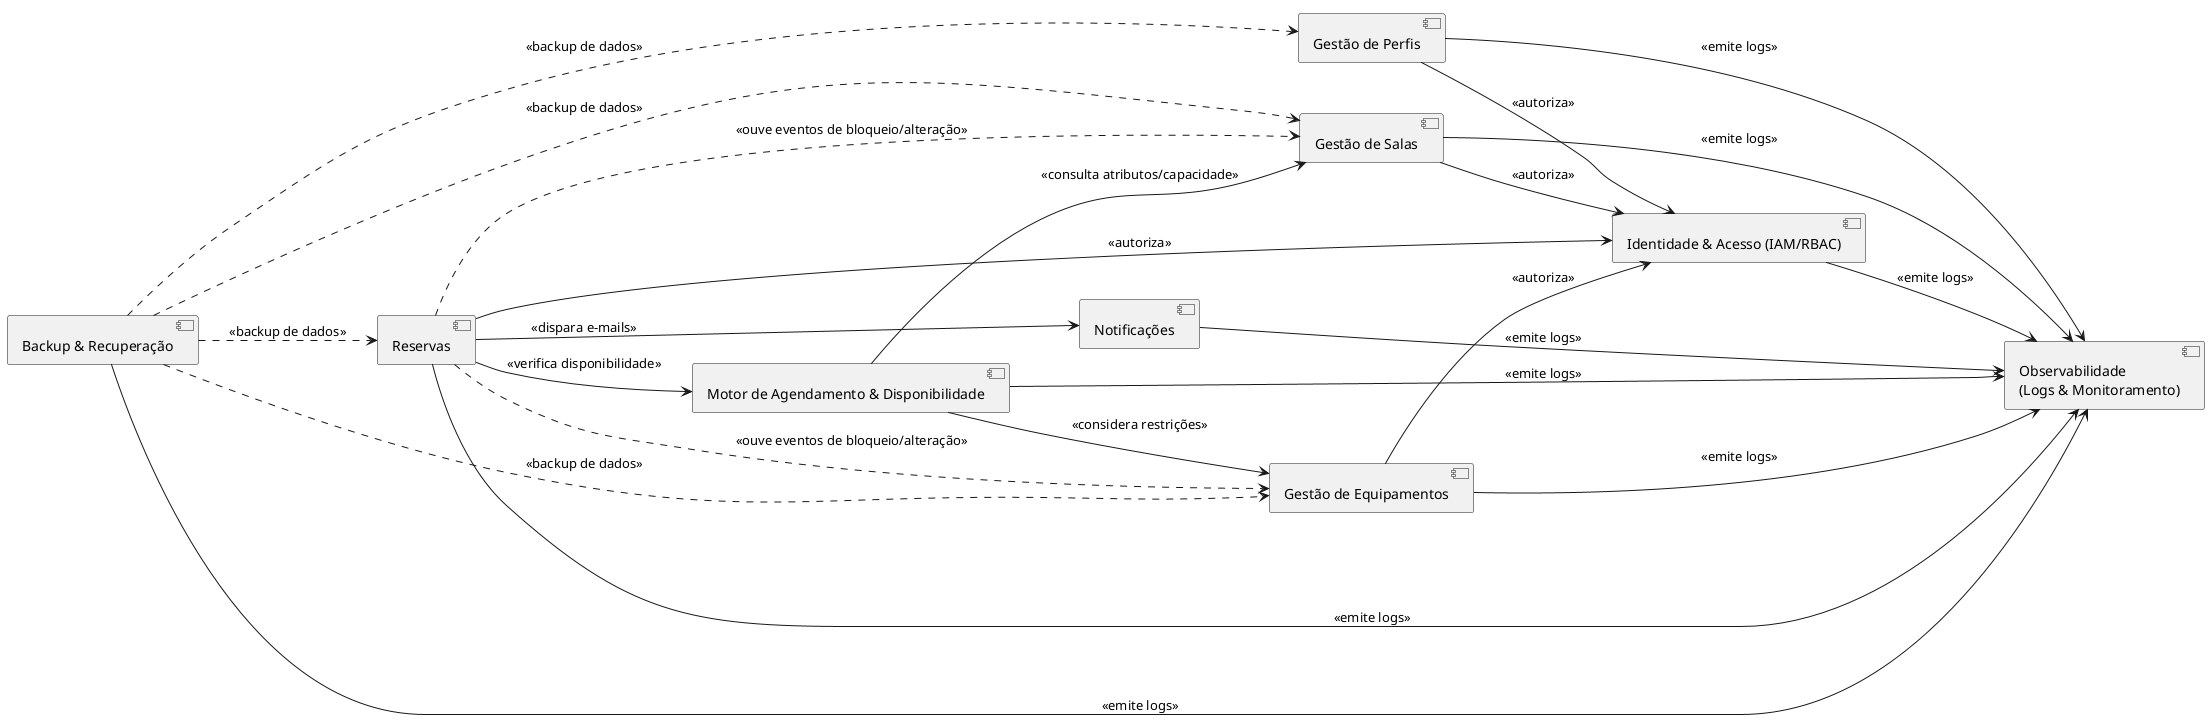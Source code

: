 @startuml componentes-biblioteca
left to right direction
'skinparam componentStyle rectangle
'skinparam linetype ortho

component "Identidade & Acesso (IAM/RBAC)" as IAM
component "Gestão de Perfis" as Perfis
component "Gestão de Salas" as Salas
component "Gestão de Equipamentos" as Equip
component "Motor de Agendamento & Disponibilidade" as Agendamento
component "Reservas" as Reservas
component "Notificações" as Notificacoes
component "Observabilidade\n(Logs & Monitoramento)" as Observabilidade
component "Backup & Recuperação" as Backup

' --- Autorização/autenticação (cross-cutting) ---
Perfis --> IAM : <<autoriza>>
Salas --> IAM : <<autoriza>>
Equip --> IAM : <<autoriza>>
Reservas --> IAM : <<autoriza>>

' --- Disponibilidade usa dados de recursos ---
Agendamento --> Salas : <<consulta atributos/capacidade>>
Agendamento --> Equip : <<considera restrições>>

' --- Reservas verifica disponibilidade e referencia recursos ---
Reservas --> Agendamento : <<verifica disponibilidade>>
Reservas ..> Salas : <<ouve eventos de bloqueio/alteração>>
Reservas ..> Equip : <<ouve eventos de bloqueio/alteração>>

' --- Notificações de reserva ---
Reservas --> Notificacoes : <<dispara e-mails>>

' --- Observabilidade (logs/monitoramento) ---
IAM --> Observabilidade : <<emite logs>>
Perfis --> Observabilidade : <<emite logs>>
Salas --> Observabilidade : <<emite logs>>
Equip --> Observabilidade : <<emite logs>>
Agendamento --> Observabilidade : <<emite logs>>
Reservas --> Observabilidade : <<emite logs>>
Notificacoes --> Observabilidade : <<emite logs>>
Backup --> Observabilidade : <<emite logs>>

' --- Backups periódicos de dados ---
Backup ..> Perfis : <<backup de dados>>
Backup ..> Salas : <<backup de dados>>
Backup ..> Equip : <<backup de dados>>
Backup ..> Reservas : <<backup de dados>>

@enduml
